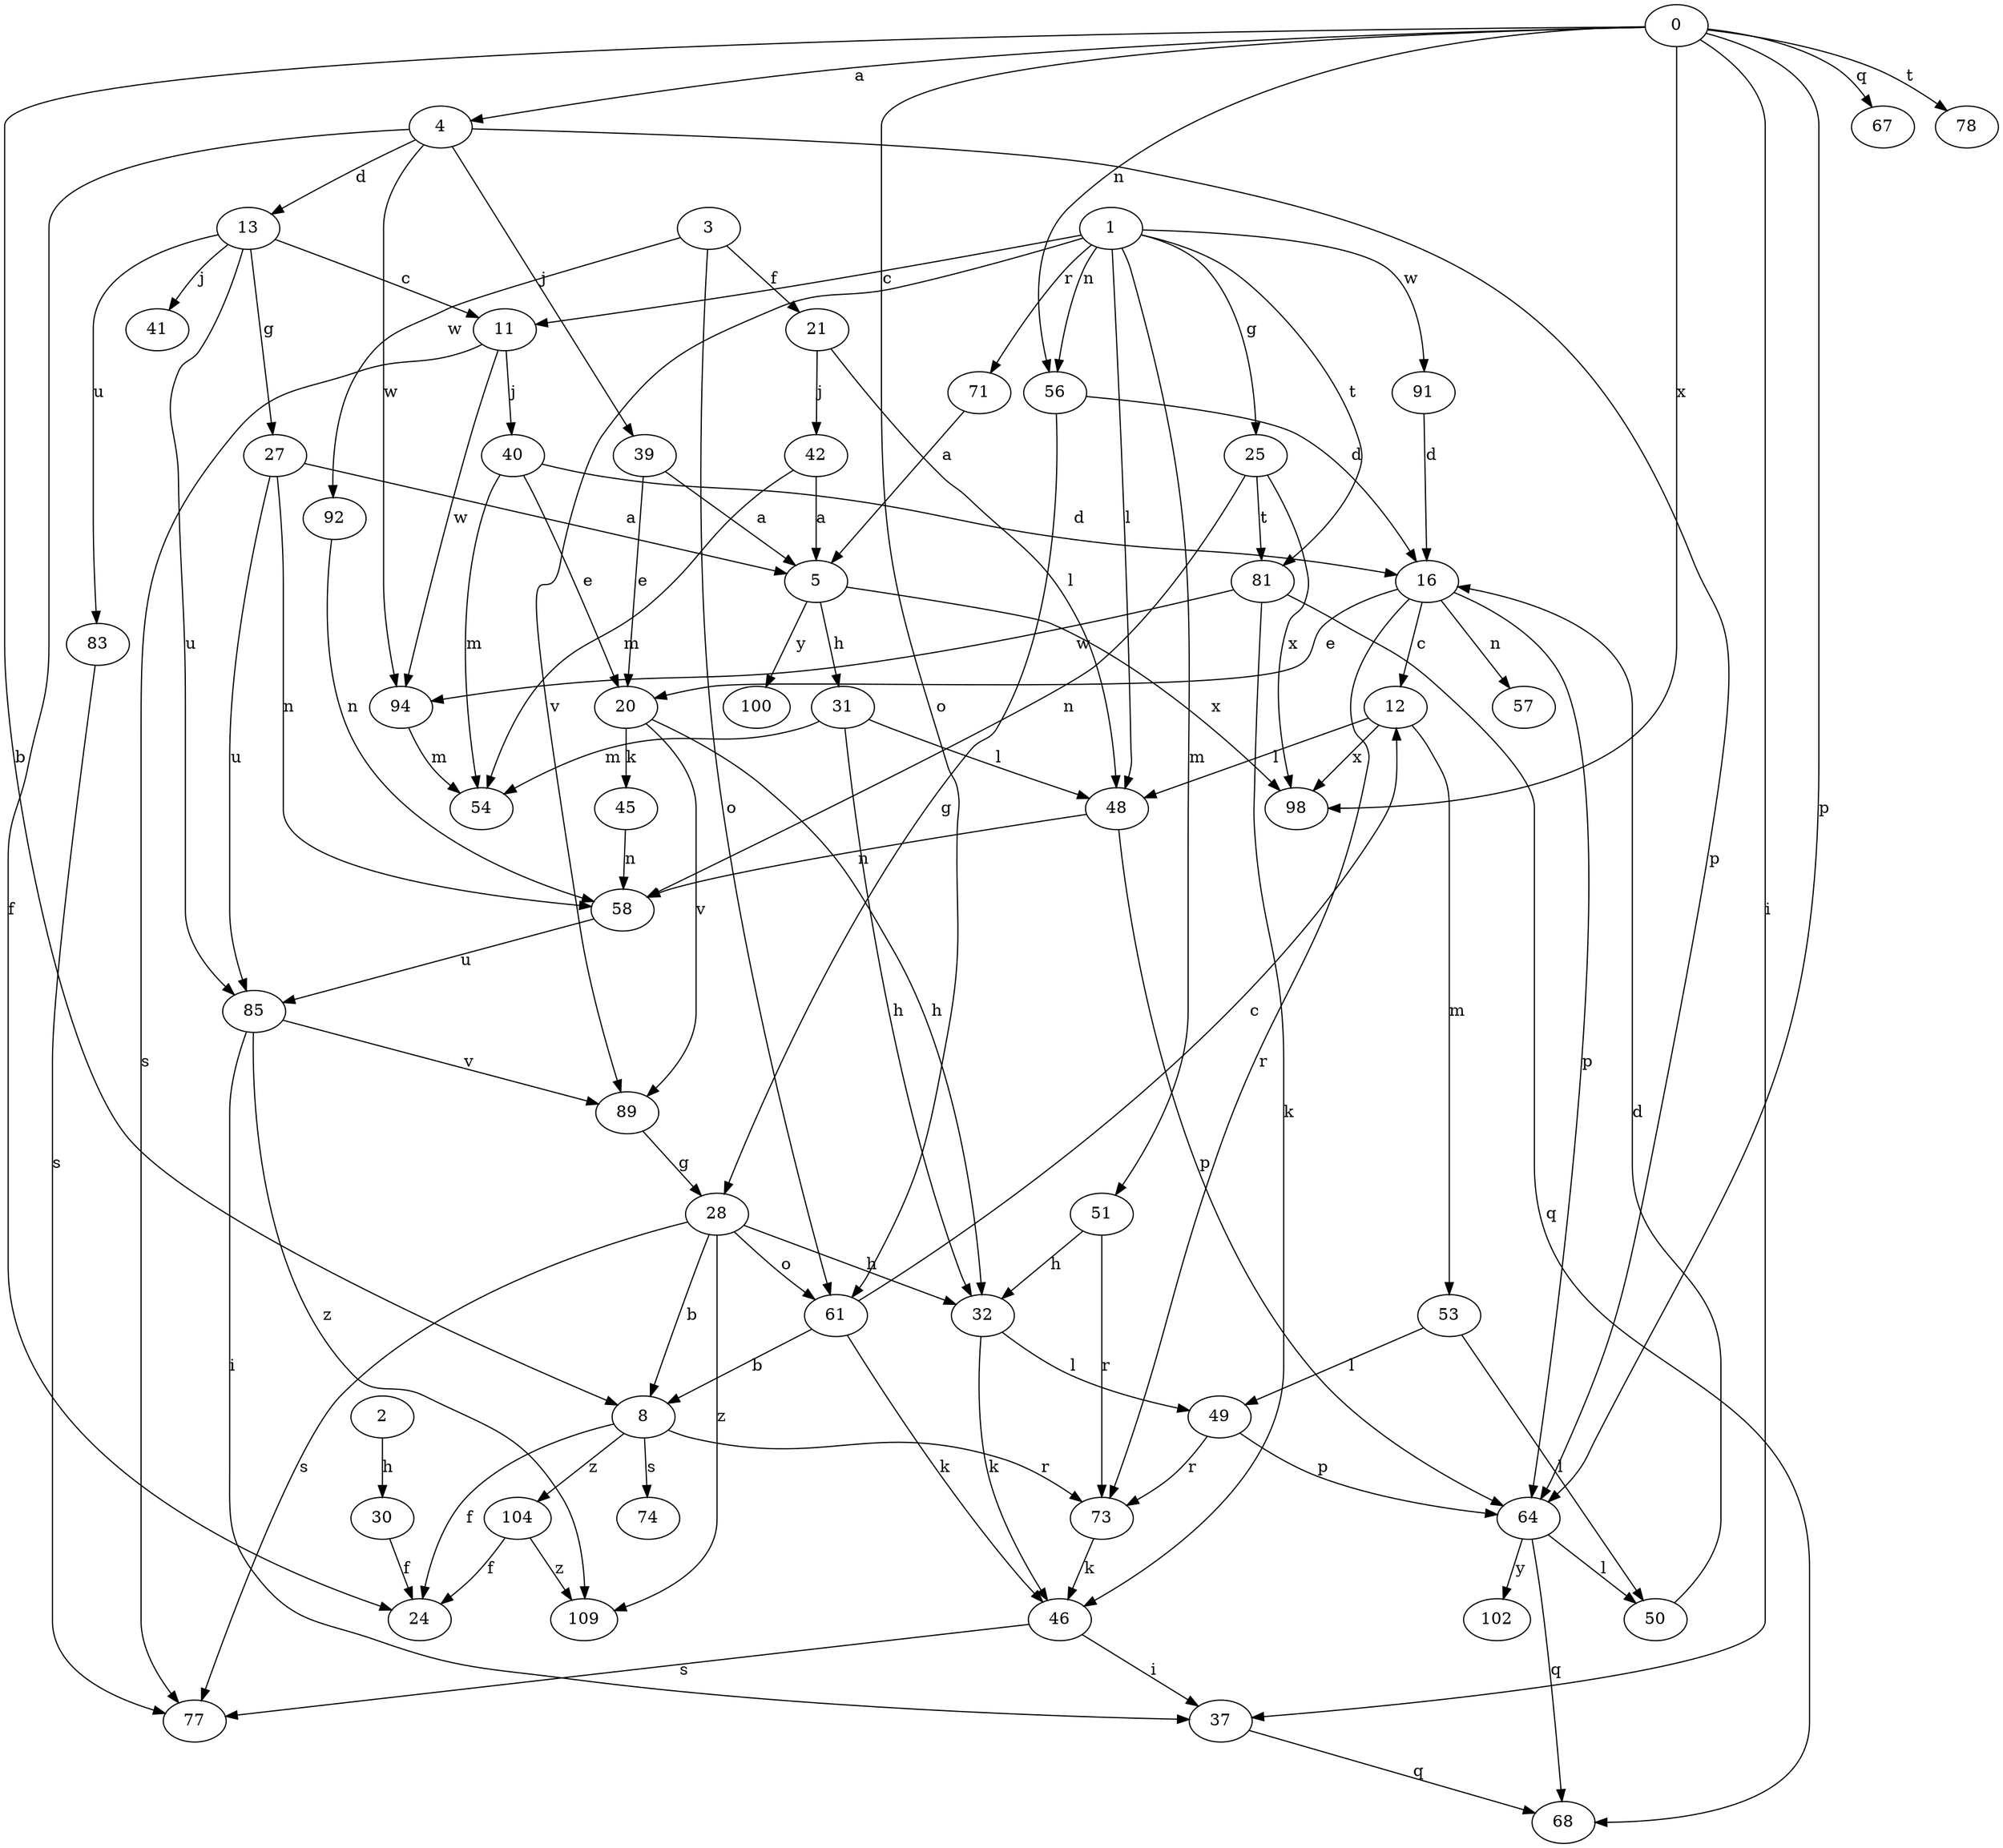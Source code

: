 strict digraph  {
0;
1;
2;
3;
4;
5;
8;
11;
12;
13;
16;
20;
21;
24;
25;
27;
28;
30;
31;
32;
37;
39;
40;
41;
42;
45;
46;
48;
49;
50;
51;
53;
54;
56;
57;
58;
61;
64;
67;
68;
71;
73;
74;
77;
78;
81;
83;
85;
89;
91;
92;
94;
98;
100;
102;
104;
109;
0 -> 4  [label=a];
0 -> 8  [label=b];
0 -> 37  [label=i];
0 -> 56  [label=n];
0 -> 61  [label=o];
0 -> 64  [label=p];
0 -> 67  [label=q];
0 -> 78  [label=t];
0 -> 98  [label=x];
1 -> 11  [label=c];
1 -> 25  [label=g];
1 -> 48  [label=l];
1 -> 51  [label=m];
1 -> 56  [label=n];
1 -> 71  [label=r];
1 -> 81  [label=t];
1 -> 89  [label=v];
1 -> 91  [label=w];
2 -> 30  [label=h];
3 -> 21  [label=f];
3 -> 61  [label=o];
3 -> 92  [label=w];
4 -> 13  [label=d];
4 -> 24  [label=f];
4 -> 39  [label=j];
4 -> 64  [label=p];
4 -> 94  [label=w];
5 -> 31  [label=h];
5 -> 98  [label=x];
5 -> 100  [label=y];
8 -> 24  [label=f];
8 -> 73  [label=r];
8 -> 74  [label=s];
8 -> 104  [label=z];
11 -> 40  [label=j];
11 -> 77  [label=s];
11 -> 94  [label=w];
12 -> 48  [label=l];
12 -> 53  [label=m];
12 -> 98  [label=x];
13 -> 11  [label=c];
13 -> 27  [label=g];
13 -> 41  [label=j];
13 -> 83  [label=u];
13 -> 85  [label=u];
16 -> 12  [label=c];
16 -> 20  [label=e];
16 -> 57  [label=n];
16 -> 64  [label=p];
16 -> 73  [label=r];
20 -> 32  [label=h];
20 -> 45  [label=k];
20 -> 89  [label=v];
21 -> 42  [label=j];
21 -> 48  [label=l];
25 -> 58  [label=n];
25 -> 81  [label=t];
25 -> 98  [label=x];
27 -> 5  [label=a];
27 -> 58  [label=n];
27 -> 85  [label=u];
28 -> 8  [label=b];
28 -> 32  [label=h];
28 -> 61  [label=o];
28 -> 77  [label=s];
28 -> 109  [label=z];
30 -> 24  [label=f];
31 -> 32  [label=h];
31 -> 48  [label=l];
31 -> 54  [label=m];
32 -> 46  [label=k];
32 -> 49  [label=l];
37 -> 68  [label=q];
39 -> 5  [label=a];
39 -> 20  [label=e];
40 -> 16  [label=d];
40 -> 20  [label=e];
40 -> 54  [label=m];
42 -> 5  [label=a];
42 -> 54  [label=m];
45 -> 58  [label=n];
46 -> 37  [label=i];
46 -> 77  [label=s];
48 -> 58  [label=n];
48 -> 64  [label=p];
49 -> 64  [label=p];
49 -> 73  [label=r];
50 -> 16  [label=d];
51 -> 32  [label=h];
51 -> 73  [label=r];
53 -> 49  [label=l];
53 -> 50  [label=l];
56 -> 16  [label=d];
56 -> 28  [label=g];
58 -> 85  [label=u];
61 -> 8  [label=b];
61 -> 12  [label=c];
61 -> 46  [label=k];
64 -> 50  [label=l];
64 -> 68  [label=q];
64 -> 102  [label=y];
71 -> 5  [label=a];
73 -> 46  [label=k];
81 -> 46  [label=k];
81 -> 68  [label=q];
81 -> 94  [label=w];
83 -> 77  [label=s];
85 -> 37  [label=i];
85 -> 89  [label=v];
85 -> 109  [label=z];
89 -> 28  [label=g];
91 -> 16  [label=d];
92 -> 58  [label=n];
94 -> 54  [label=m];
104 -> 24  [label=f];
104 -> 109  [label=z];
}
